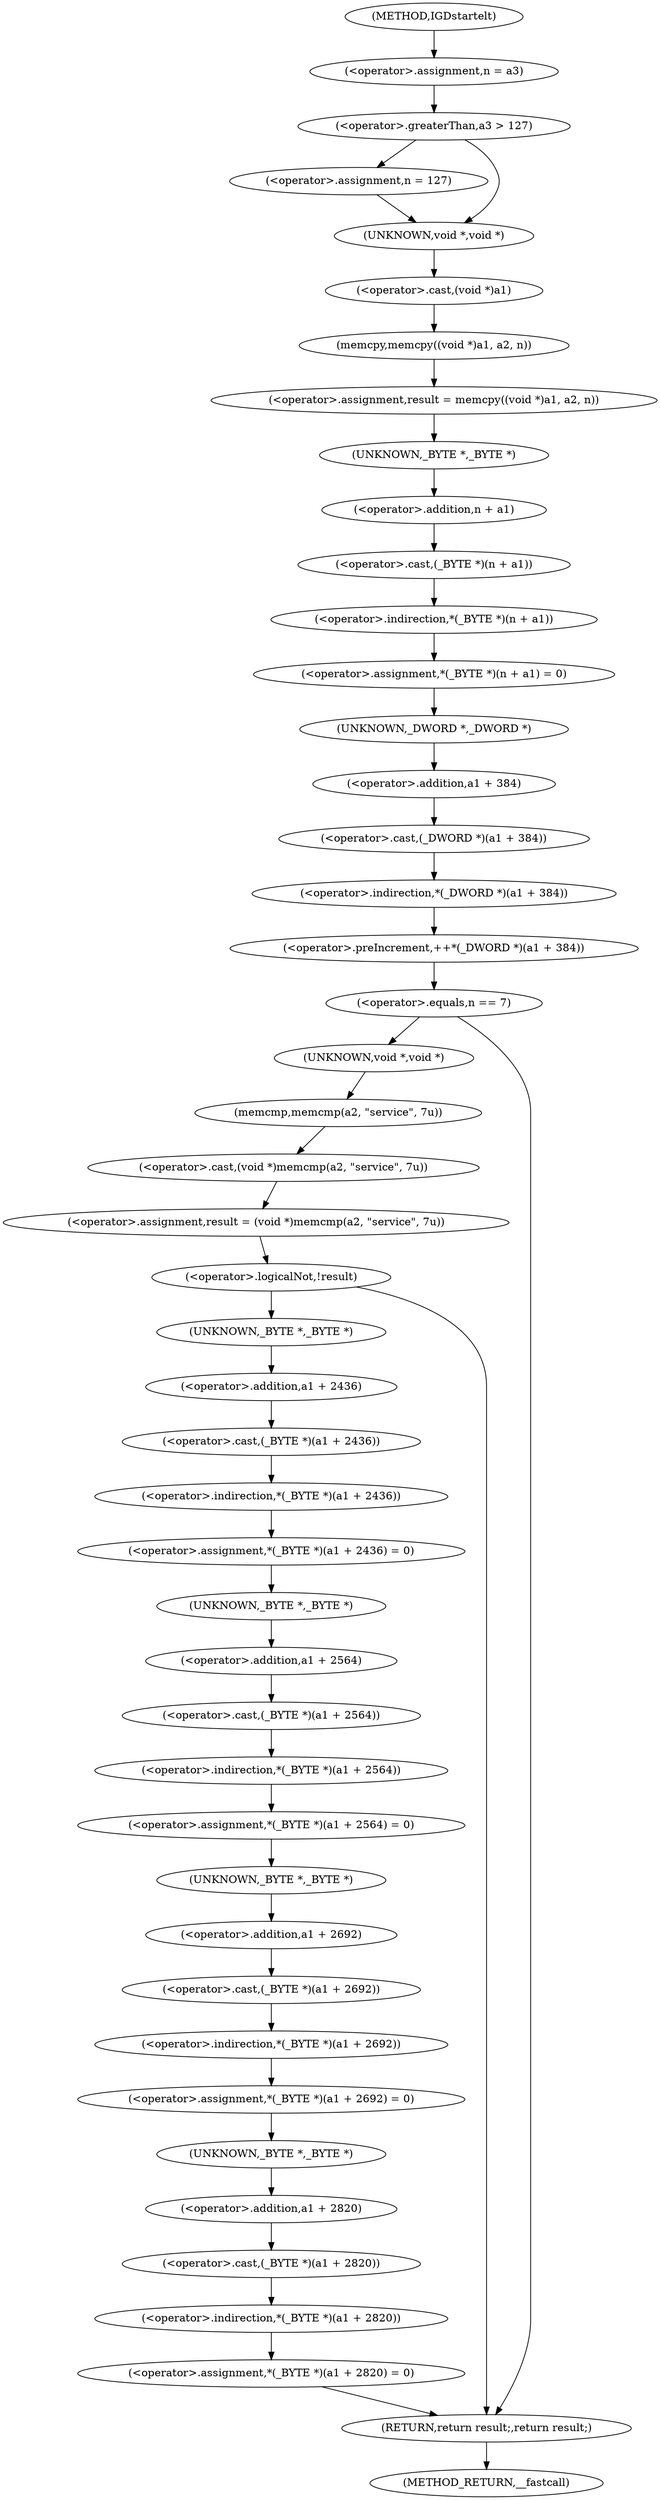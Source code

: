 digraph IGDstartelt {  
"1000110" [label = "(<operator>.assignment,n = a3)" ]
"1000114" [label = "(<operator>.greaterThan,a3 > 127)" ]
"1000117" [label = "(<operator>.assignment,n = 127)" ]
"1000120" [label = "(<operator>.assignment,result = memcpy((void *)a1, a2, n))" ]
"1000122" [label = "(memcpy,memcpy((void *)a1, a2, n))" ]
"1000123" [label = "(<operator>.cast,(void *)a1)" ]
"1000124" [label = "(UNKNOWN,void *,void *)" ]
"1000128" [label = "(<operator>.assignment,*(_BYTE *)(n + a1) = 0)" ]
"1000129" [label = "(<operator>.indirection,*(_BYTE *)(n + a1))" ]
"1000130" [label = "(<operator>.cast,(_BYTE *)(n + a1))" ]
"1000131" [label = "(UNKNOWN,_BYTE *,_BYTE *)" ]
"1000132" [label = "(<operator>.addition,n + a1)" ]
"1000136" [label = "(<operator>.preIncrement,++*(_DWORD *)(a1 + 384))" ]
"1000137" [label = "(<operator>.indirection,*(_DWORD *)(a1 + 384))" ]
"1000138" [label = "(<operator>.cast,(_DWORD *)(a1 + 384))" ]
"1000139" [label = "(UNKNOWN,_DWORD *,_DWORD *)" ]
"1000140" [label = "(<operator>.addition,a1 + 384)" ]
"1000144" [label = "(<operator>.equals,n == 7)" ]
"1000148" [label = "(<operator>.assignment,result = (void *)memcmp(a2, \"service\", 7u))" ]
"1000150" [label = "(<operator>.cast,(void *)memcmp(a2, \"service\", 7u))" ]
"1000151" [label = "(UNKNOWN,void *,void *)" ]
"1000152" [label = "(memcmp,memcmp(a2, \"service\", 7u))" ]
"1000157" [label = "(<operator>.logicalNot,!result)" ]
"1000160" [label = "(<operator>.assignment,*(_BYTE *)(a1 + 2436) = 0)" ]
"1000161" [label = "(<operator>.indirection,*(_BYTE *)(a1 + 2436))" ]
"1000162" [label = "(<operator>.cast,(_BYTE *)(a1 + 2436))" ]
"1000163" [label = "(UNKNOWN,_BYTE *,_BYTE *)" ]
"1000164" [label = "(<operator>.addition,a1 + 2436)" ]
"1000168" [label = "(<operator>.assignment,*(_BYTE *)(a1 + 2564) = 0)" ]
"1000169" [label = "(<operator>.indirection,*(_BYTE *)(a1 + 2564))" ]
"1000170" [label = "(<operator>.cast,(_BYTE *)(a1 + 2564))" ]
"1000171" [label = "(UNKNOWN,_BYTE *,_BYTE *)" ]
"1000172" [label = "(<operator>.addition,a1 + 2564)" ]
"1000176" [label = "(<operator>.assignment,*(_BYTE *)(a1 + 2692) = 0)" ]
"1000177" [label = "(<operator>.indirection,*(_BYTE *)(a1 + 2692))" ]
"1000178" [label = "(<operator>.cast,(_BYTE *)(a1 + 2692))" ]
"1000179" [label = "(UNKNOWN,_BYTE *,_BYTE *)" ]
"1000180" [label = "(<operator>.addition,a1 + 2692)" ]
"1000184" [label = "(<operator>.assignment,*(_BYTE *)(a1 + 2820) = 0)" ]
"1000185" [label = "(<operator>.indirection,*(_BYTE *)(a1 + 2820))" ]
"1000186" [label = "(<operator>.cast,(_BYTE *)(a1 + 2820))" ]
"1000187" [label = "(UNKNOWN,_BYTE *,_BYTE *)" ]
"1000188" [label = "(<operator>.addition,a1 + 2820)" ]
"1000192" [label = "(RETURN,return result;,return result;)" ]
"1000103" [label = "(METHOD,IGDstartelt)" ]
"1000194" [label = "(METHOD_RETURN,__fastcall)" ]
  "1000110" -> "1000114" 
  "1000114" -> "1000117" 
  "1000114" -> "1000124" 
  "1000117" -> "1000124" 
  "1000120" -> "1000131" 
  "1000122" -> "1000120" 
  "1000123" -> "1000122" 
  "1000124" -> "1000123" 
  "1000128" -> "1000139" 
  "1000129" -> "1000128" 
  "1000130" -> "1000129" 
  "1000131" -> "1000132" 
  "1000132" -> "1000130" 
  "1000136" -> "1000144" 
  "1000137" -> "1000136" 
  "1000138" -> "1000137" 
  "1000139" -> "1000140" 
  "1000140" -> "1000138" 
  "1000144" -> "1000151" 
  "1000144" -> "1000192" 
  "1000148" -> "1000157" 
  "1000150" -> "1000148" 
  "1000151" -> "1000152" 
  "1000152" -> "1000150" 
  "1000157" -> "1000163" 
  "1000157" -> "1000192" 
  "1000160" -> "1000171" 
  "1000161" -> "1000160" 
  "1000162" -> "1000161" 
  "1000163" -> "1000164" 
  "1000164" -> "1000162" 
  "1000168" -> "1000179" 
  "1000169" -> "1000168" 
  "1000170" -> "1000169" 
  "1000171" -> "1000172" 
  "1000172" -> "1000170" 
  "1000176" -> "1000187" 
  "1000177" -> "1000176" 
  "1000178" -> "1000177" 
  "1000179" -> "1000180" 
  "1000180" -> "1000178" 
  "1000184" -> "1000192" 
  "1000185" -> "1000184" 
  "1000186" -> "1000185" 
  "1000187" -> "1000188" 
  "1000188" -> "1000186" 
  "1000192" -> "1000194" 
  "1000103" -> "1000110" 
}
